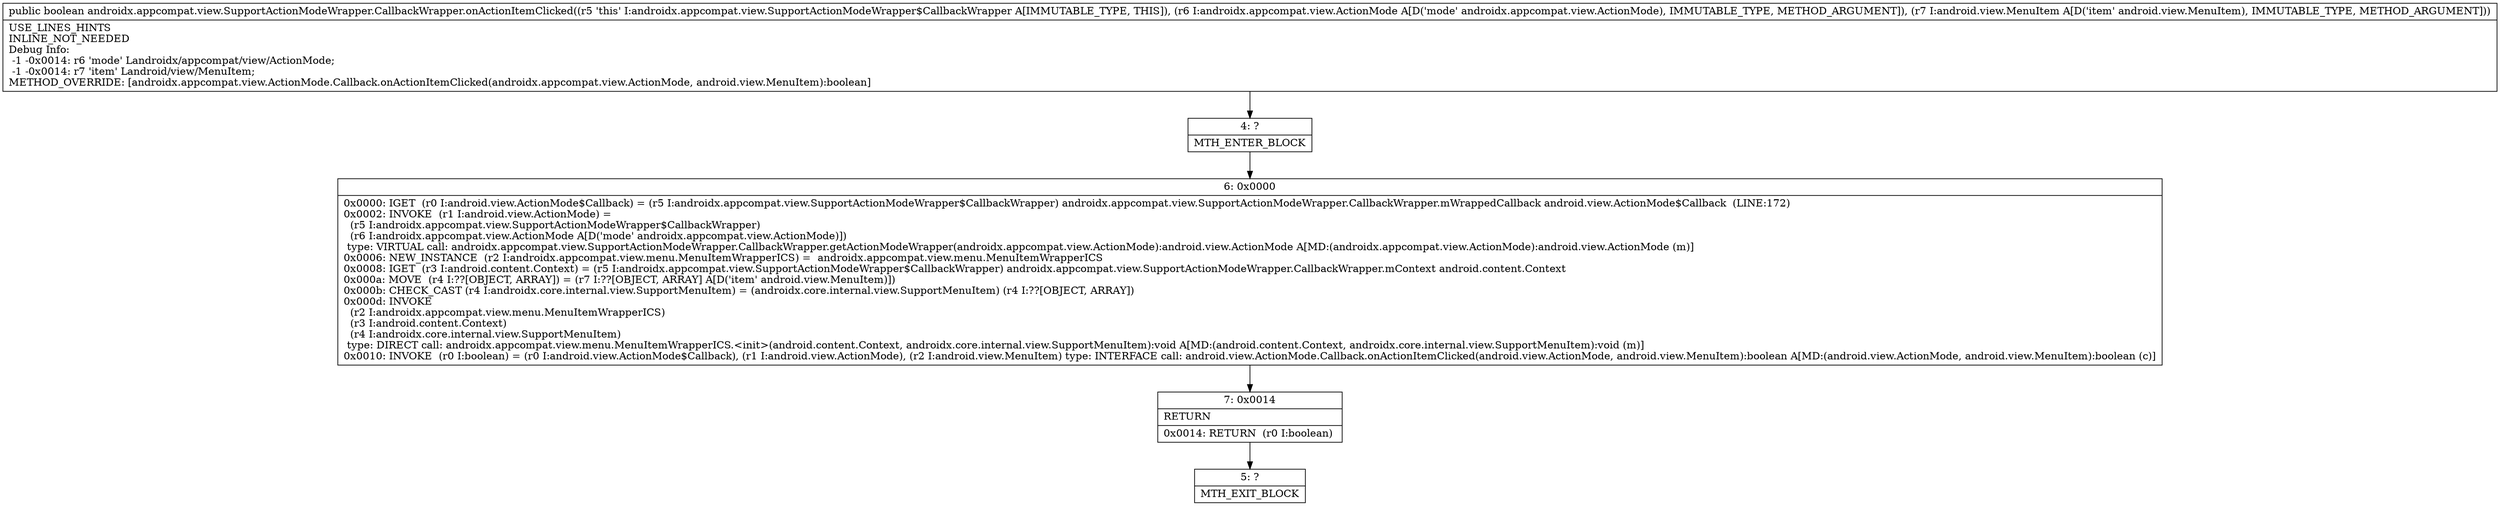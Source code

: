 digraph "CFG forandroidx.appcompat.view.SupportActionModeWrapper.CallbackWrapper.onActionItemClicked(Landroidx\/appcompat\/view\/ActionMode;Landroid\/view\/MenuItem;)Z" {
Node_4 [shape=record,label="{4\:\ ?|MTH_ENTER_BLOCK\l}"];
Node_6 [shape=record,label="{6\:\ 0x0000|0x0000: IGET  (r0 I:android.view.ActionMode$Callback) = (r5 I:androidx.appcompat.view.SupportActionModeWrapper$CallbackWrapper) androidx.appcompat.view.SupportActionModeWrapper.CallbackWrapper.mWrappedCallback android.view.ActionMode$Callback  (LINE:172)\l0x0002: INVOKE  (r1 I:android.view.ActionMode) = \l  (r5 I:androidx.appcompat.view.SupportActionModeWrapper$CallbackWrapper)\l  (r6 I:androidx.appcompat.view.ActionMode A[D('mode' androidx.appcompat.view.ActionMode)])\l type: VIRTUAL call: androidx.appcompat.view.SupportActionModeWrapper.CallbackWrapper.getActionModeWrapper(androidx.appcompat.view.ActionMode):android.view.ActionMode A[MD:(androidx.appcompat.view.ActionMode):android.view.ActionMode (m)]\l0x0006: NEW_INSTANCE  (r2 I:androidx.appcompat.view.menu.MenuItemWrapperICS) =  androidx.appcompat.view.menu.MenuItemWrapperICS \l0x0008: IGET  (r3 I:android.content.Context) = (r5 I:androidx.appcompat.view.SupportActionModeWrapper$CallbackWrapper) androidx.appcompat.view.SupportActionModeWrapper.CallbackWrapper.mContext android.content.Context \l0x000a: MOVE  (r4 I:??[OBJECT, ARRAY]) = (r7 I:??[OBJECT, ARRAY] A[D('item' android.view.MenuItem)]) \l0x000b: CHECK_CAST (r4 I:androidx.core.internal.view.SupportMenuItem) = (androidx.core.internal.view.SupportMenuItem) (r4 I:??[OBJECT, ARRAY]) \l0x000d: INVOKE  \l  (r2 I:androidx.appcompat.view.menu.MenuItemWrapperICS)\l  (r3 I:android.content.Context)\l  (r4 I:androidx.core.internal.view.SupportMenuItem)\l type: DIRECT call: androidx.appcompat.view.menu.MenuItemWrapperICS.\<init\>(android.content.Context, androidx.core.internal.view.SupportMenuItem):void A[MD:(android.content.Context, androidx.core.internal.view.SupportMenuItem):void (m)]\l0x0010: INVOKE  (r0 I:boolean) = (r0 I:android.view.ActionMode$Callback), (r1 I:android.view.ActionMode), (r2 I:android.view.MenuItem) type: INTERFACE call: android.view.ActionMode.Callback.onActionItemClicked(android.view.ActionMode, android.view.MenuItem):boolean A[MD:(android.view.ActionMode, android.view.MenuItem):boolean (c)]\l}"];
Node_7 [shape=record,label="{7\:\ 0x0014|RETURN\l|0x0014: RETURN  (r0 I:boolean) \l}"];
Node_5 [shape=record,label="{5\:\ ?|MTH_EXIT_BLOCK\l}"];
MethodNode[shape=record,label="{public boolean androidx.appcompat.view.SupportActionModeWrapper.CallbackWrapper.onActionItemClicked((r5 'this' I:androidx.appcompat.view.SupportActionModeWrapper$CallbackWrapper A[IMMUTABLE_TYPE, THIS]), (r6 I:androidx.appcompat.view.ActionMode A[D('mode' androidx.appcompat.view.ActionMode), IMMUTABLE_TYPE, METHOD_ARGUMENT]), (r7 I:android.view.MenuItem A[D('item' android.view.MenuItem), IMMUTABLE_TYPE, METHOD_ARGUMENT]))  | USE_LINES_HINTS\lINLINE_NOT_NEEDED\lDebug Info:\l  \-1 \-0x0014: r6 'mode' Landroidx\/appcompat\/view\/ActionMode;\l  \-1 \-0x0014: r7 'item' Landroid\/view\/MenuItem;\lMETHOD_OVERRIDE: [androidx.appcompat.view.ActionMode.Callback.onActionItemClicked(androidx.appcompat.view.ActionMode, android.view.MenuItem):boolean]\l}"];
MethodNode -> Node_4;Node_4 -> Node_6;
Node_6 -> Node_7;
Node_7 -> Node_5;
}

